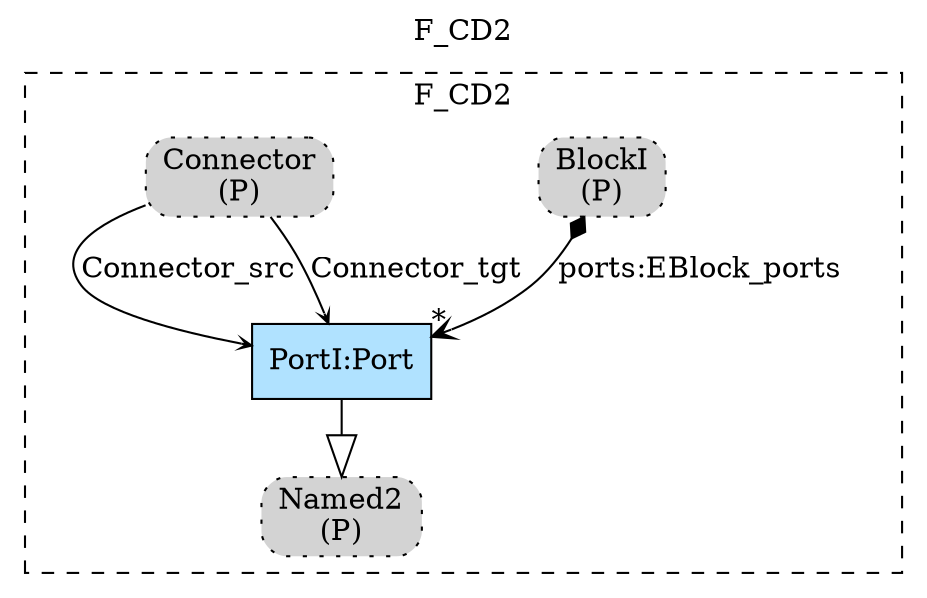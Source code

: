 digraph {graph[label=F_CD2,labelloc=tl,labelfontsize=12];
subgraph cluster_F_CD2{style=dashed;label=F_CD2;
"PNamed2"[shape=box,fillcolor=lightgray,style ="rounded,filled,dotted",label=<Named2<br/>(P)>];
"PortI"[shape=record,fillcolor=lightskyblue1,style = filled,label="PortI:Port"];
"PBlockI"[shape=box,fillcolor=lightgray,style ="rounded,filled,dotted",label=<BlockI<br/>(P)>];
"PConnector"[shape=box,fillcolor=lightgray,style ="rounded,filled,dotted",label=<Connector<br/>(P)>];

"PBlockI"->"PortI"[label="ports:EBlock_ports",arrowhead=vee,arrowtail=diamond,dir=both,headlabel="*"];
"PortI"->"PNamed2"[arrowhead=onormal,arrowsize=2.0];
"PConnector"->"PortI"[label="Connector_src",arrowhead=vee,headlabel="",arrowsize=.5];
"PConnector"->"PortI"[label="Connector_tgt",arrowhead=vee,headlabel="",arrowsize=.5];

}



}